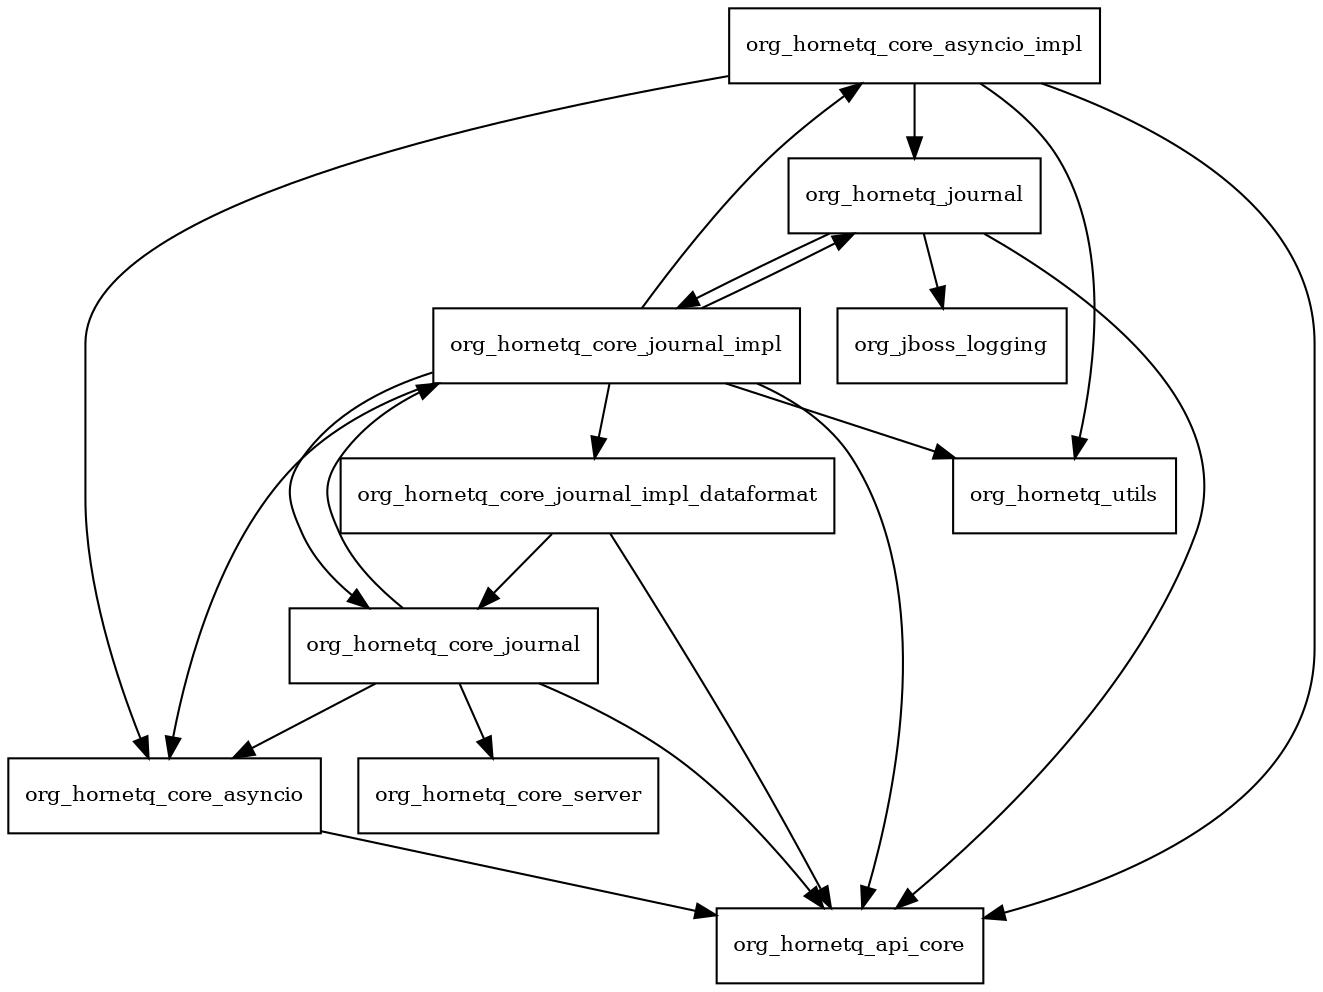 digraph hornetq_journal_2_3_20_Final_redhat_1_package_dependencies {
  node [shape = box, fontsize=10.0];
  org_hornetq_core_asyncio -> org_hornetq_api_core;
  org_hornetq_core_asyncio_impl -> org_hornetq_api_core;
  org_hornetq_core_asyncio_impl -> org_hornetq_core_asyncio;
  org_hornetq_core_asyncio_impl -> org_hornetq_journal;
  org_hornetq_core_asyncio_impl -> org_hornetq_utils;
  org_hornetq_core_journal -> org_hornetq_api_core;
  org_hornetq_core_journal -> org_hornetq_core_asyncio;
  org_hornetq_core_journal -> org_hornetq_core_journal_impl;
  org_hornetq_core_journal -> org_hornetq_core_server;
  org_hornetq_core_journal_impl -> org_hornetq_api_core;
  org_hornetq_core_journal_impl -> org_hornetq_core_asyncio;
  org_hornetq_core_journal_impl -> org_hornetq_core_asyncio_impl;
  org_hornetq_core_journal_impl -> org_hornetq_core_journal;
  org_hornetq_core_journal_impl -> org_hornetq_core_journal_impl_dataformat;
  org_hornetq_core_journal_impl -> org_hornetq_journal;
  org_hornetq_core_journal_impl -> org_hornetq_utils;
  org_hornetq_core_journal_impl_dataformat -> org_hornetq_api_core;
  org_hornetq_core_journal_impl_dataformat -> org_hornetq_core_journal;
  org_hornetq_journal -> org_hornetq_api_core;
  org_hornetq_journal -> org_hornetq_core_journal_impl;
  org_hornetq_journal -> org_jboss_logging;
}
